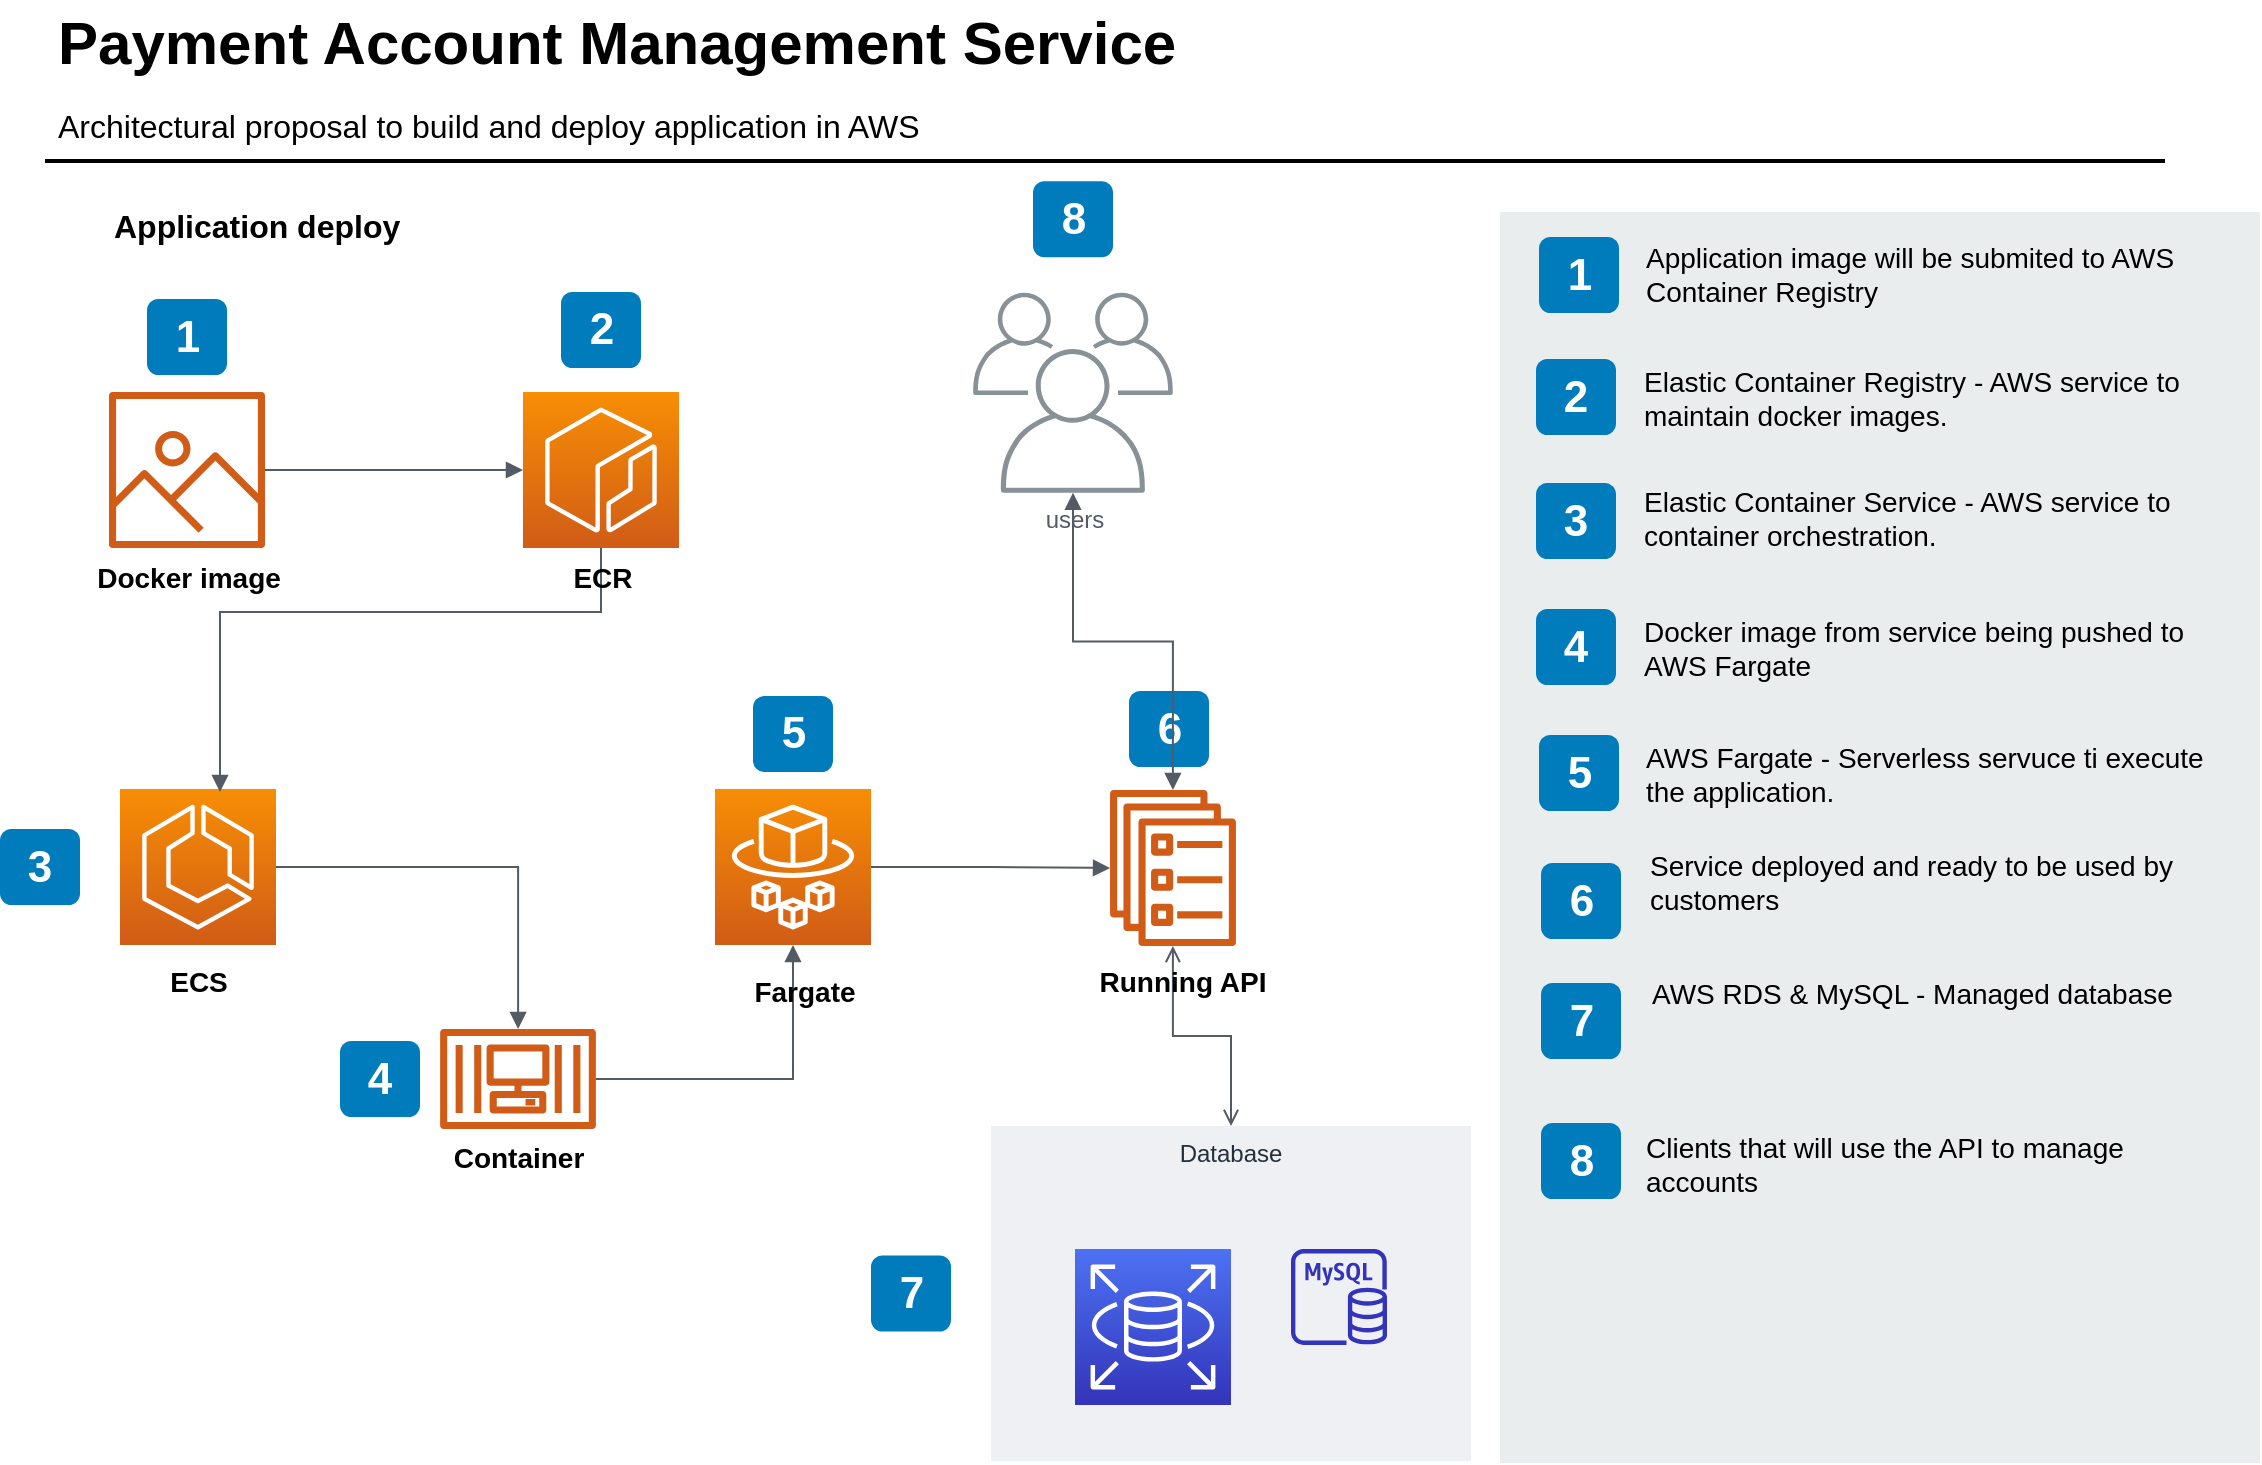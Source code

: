<mxfile version="15.0.6" type="device"><diagram id="Ht1M8jgEwFfnCIfOTk4-" name="Page-1"><mxGraphModel dx="1422" dy="715" grid="1" gridSize="10" guides="1" tooltips="1" connect="1" arrows="1" fold="1" page="1" pageScale="1" pageWidth="1169" pageHeight="827" math="0" shadow="0"><root><mxCell id="0"/><mxCell id="1" parent="0"/><mxCell id="2Yu03zqwHSIGlx7hr6OQ-11" value="Database" style="fillColor=#EFF0F3;strokeColor=none;dashed=0;verticalAlign=top;fontStyle=0;fontColor=#232F3D;" parent="1" vertex="1"><mxGeometry x="525.5" y="627" width="240" height="167.5" as="geometry"/></mxCell><mxCell id="-QjtrjUzRDEMRZ5MF8oH-9" value="1" style="rounded=1;whiteSpace=wrap;html=1;fillColor=#007CBD;strokeColor=none;fontColor=#FFFFFF;fontStyle=1;fontSize=22;" parent="1" vertex="1"><mxGeometry x="103.5" y="213.5" width="40" height="38" as="geometry"/></mxCell><mxCell id="-QjtrjUzRDEMRZ5MF8oH-27" value="2" style="rounded=1;whiteSpace=wrap;html=1;fillColor=#007CBD;strokeColor=none;fontColor=#FFFFFF;fontStyle=1;fontSize=22;" parent="1" vertex="1"><mxGeometry x="310.5" y="210.0" width="40" height="38" as="geometry"/></mxCell><mxCell id="-QjtrjUzRDEMRZ5MF8oH-28" value="3" style="rounded=1;whiteSpace=wrap;html=1;fillColor=#007CBD;strokeColor=none;fontColor=#FFFFFF;fontStyle=1;fontSize=22;" parent="1" vertex="1"><mxGeometry x="30" y="478.5" width="40" height="38" as="geometry"/></mxCell><mxCell id="-QjtrjUzRDEMRZ5MF8oH-29" value="4" style="rounded=1;whiteSpace=wrap;html=1;fillColor=#007CBD;strokeColor=none;fontColor=#FFFFFF;fontStyle=1;fontSize=22;" parent="1" vertex="1"><mxGeometry x="200" y="584.5" width="40" height="38" as="geometry"/></mxCell><mxCell id="-QjtrjUzRDEMRZ5MF8oH-30" value="5" style="rounded=1;whiteSpace=wrap;html=1;fillColor=#007CBD;strokeColor=none;fontColor=#FFFFFF;fontStyle=1;fontSize=22;" parent="1" vertex="1"><mxGeometry x="406.5" y="412" width="40" height="38" as="geometry"/></mxCell><mxCell id="-QjtrjUzRDEMRZ5MF8oH-47" value="Payment Account Management Service&lt;br&gt;" style="text;html=1;resizable=0;points=[];autosize=1;align=left;verticalAlign=top;spacingTop=-4;fontSize=30;fontStyle=1" parent="1" vertex="1"><mxGeometry x="56.5" y="64.5" width="570" height="40" as="geometry"/></mxCell><mxCell id="-QjtrjUzRDEMRZ5MF8oH-48" value="Architectural proposal to build and deploy application in AWS" style="text;html=1;resizable=0;points=[];autosize=1;align=left;verticalAlign=top;spacingTop=-4;fontSize=16" parent="1" vertex="1"><mxGeometry x="56.5" y="114.5" width="450" height="20" as="geometry"/></mxCell><mxCell id="-QjtrjUzRDEMRZ5MF8oH-49" value="Application deploy" style="text;html=1;resizable=0;points=[];autosize=1;align=left;verticalAlign=top;spacingTop=-4;fontSize=16;fontStyle=1" parent="1" vertex="1"><mxGeometry x="84.5" y="164.5" width="160" height="20" as="geometry"/></mxCell><mxCell id="SCVMTBWpLvtzJIhz15lM-1" value="" style="line;strokeWidth=2;html=1;fontSize=14;" parent="1" vertex="1"><mxGeometry x="52.5" y="139.5" width="1060" height="10" as="geometry"/></mxCell><mxCell id="k1J5Uft5zTIaOylSxwT3-1" value="" style="rounded=0;whiteSpace=wrap;html=1;fillColor=#EAEDED;fontSize=22;fontColor=#FFFFFF;strokeColor=none;labelBackgroundColor=none;" parent="1" vertex="1"><mxGeometry x="780" y="170" width="380" height="625.5" as="geometry"/></mxCell><mxCell id="k1J5Uft5zTIaOylSxwT3-2" value="1" style="rounded=1;whiteSpace=wrap;html=1;fillColor=#007CBD;strokeColor=none;fontColor=#FFFFFF;fontStyle=1;fontSize=22;labelBackgroundColor=none;" parent="1" vertex="1"><mxGeometry x="799.5" y="182.5" width="40" height="38" as="geometry"/></mxCell><mxCell id="k1J5Uft5zTIaOylSxwT3-3" value="2" style="rounded=1;whiteSpace=wrap;html=1;fillColor=#007CBD;strokeColor=none;fontColor=#FFFFFF;fontStyle=1;fontSize=22;labelBackgroundColor=none;" parent="1" vertex="1"><mxGeometry x="798" y="243.5" width="40" height="38" as="geometry"/></mxCell><mxCell id="k1J5Uft5zTIaOylSxwT3-4" value="3" style="rounded=1;whiteSpace=wrap;html=1;fillColor=#007CBD;strokeColor=none;fontColor=#FFFFFF;fontStyle=1;fontSize=22;labelBackgroundColor=none;" parent="1" vertex="1"><mxGeometry x="798" y="305.5" width="40" height="38" as="geometry"/></mxCell><mxCell id="k1J5Uft5zTIaOylSxwT3-5" value="4" style="rounded=1;whiteSpace=wrap;html=1;fillColor=#007CBD;strokeColor=none;fontColor=#FFFFFF;fontStyle=1;fontSize=22;labelBackgroundColor=none;" parent="1" vertex="1"><mxGeometry x="798" y="368.5" width="40" height="38" as="geometry"/></mxCell><mxCell id="k1J5Uft5zTIaOylSxwT3-6" value="5" style="rounded=1;whiteSpace=wrap;html=1;fillColor=#007CBD;strokeColor=none;fontColor=#FFFFFF;fontStyle=1;fontSize=22;labelBackgroundColor=none;" parent="1" vertex="1"><mxGeometry x="799.5" y="431.5" width="40" height="38" as="geometry"/></mxCell><mxCell id="k1J5Uft5zTIaOylSxwT3-7" value="6" style="rounded=1;whiteSpace=wrap;html=1;fillColor=#007CBD;strokeColor=none;fontColor=#FFFFFF;fontStyle=1;fontSize=22;labelBackgroundColor=none;" parent="1" vertex="1"><mxGeometry x="800.5" y="495.5" width="40" height="38" as="geometry"/></mxCell><mxCell id="k1J5Uft5zTIaOylSxwT3-8" value="7" style="rounded=1;whiteSpace=wrap;html=1;fillColor=#007CBD;strokeColor=none;fontColor=#FFFFFF;fontStyle=1;fontSize=22;labelBackgroundColor=none;" parent="1" vertex="1"><mxGeometry x="800.5" y="555.5" width="40" height="38" as="geometry"/></mxCell><mxCell id="k1J5Uft5zTIaOylSxwT3-9" value="8" style="rounded=1;whiteSpace=wrap;html=1;fillColor=#007CBD;strokeColor=none;fontColor=#FFFFFF;fontStyle=1;fontSize=22;labelBackgroundColor=none;" parent="1" vertex="1"><mxGeometry x="800.5" y="625.5" width="40" height="38" as="geometry"/></mxCell><mxCell id="k1J5Uft5zTIaOylSxwT3-11" value="&lt;span&gt;Application image will be submited to AWS Container Registry&lt;/span&gt;" style="text;html=1;align=left;verticalAlign=top;spacingTop=-4;fontSize=14;labelBackgroundColor=none;whiteSpace=wrap;" parent="1" vertex="1"><mxGeometry x="851" y="182" width="309" height="33.5" as="geometry"/></mxCell><mxCell id="k1J5Uft5zTIaOylSxwT3-12" value="&lt;span&gt;Elastic Container Registry - AWS service to maintain docker images.&lt;/span&gt;" style="text;html=1;align=left;verticalAlign=top;spacingTop=-4;fontSize=14;labelBackgroundColor=none;whiteSpace=wrap;" parent="1" vertex="1"><mxGeometry x="850" y="244" width="300" height="60.5" as="geometry"/></mxCell><mxCell id="k1J5Uft5zTIaOylSxwT3-13" value="&lt;span&gt;Elastic Container Service - AWS service to container orchestration.&lt;/span&gt;" style="text;html=1;align=left;verticalAlign=top;spacingTop=-4;fontSize=14;labelBackgroundColor=none;whiteSpace=wrap;" parent="1" vertex="1"><mxGeometry x="850" y="304" width="310" height="51.5" as="geometry"/></mxCell><mxCell id="k1J5Uft5zTIaOylSxwT3-14" value="&lt;span&gt;Docker image from service being pushed to AWS Fargate&lt;/span&gt;" style="text;html=1;align=left;verticalAlign=top;spacingTop=-4;fontSize=14;labelBackgroundColor=none;whiteSpace=wrap;" parent="1" vertex="1"><mxGeometry x="850" y="369" width="290" height="46.5" as="geometry"/></mxCell><mxCell id="k1J5Uft5zTIaOylSxwT3-15" value="&lt;span&gt;AWS Fargate - Serverless servuce ti execute the application.&lt;/span&gt;" style="text;html=1;align=left;verticalAlign=top;spacingTop=-4;fontSize=14;labelBackgroundColor=none;whiteSpace=wrap;" parent="1" vertex="1"><mxGeometry x="851" y="432" width="289" height="53.5" as="geometry"/></mxCell><mxCell id="k1J5Uft5zTIaOylSxwT3-16" value="&lt;span&gt;Service deployed and ready to be used by customers&lt;/span&gt;" style="text;html=1;align=left;verticalAlign=top;spacingTop=-4;fontSize=14;labelBackgroundColor=none;whiteSpace=wrap;" parent="1" vertex="1"><mxGeometry x="852.5" y="485.5" width="287.5" height="50" as="geometry"/></mxCell><mxCell id="k1J5Uft5zTIaOylSxwT3-17" value="AWS RDS &amp;amp; MySQL - Managed database" style="text;html=1;align=left;verticalAlign=top;spacingTop=-4;fontSize=14;labelBackgroundColor=none;whiteSpace=wrap;" parent="1" vertex="1"><mxGeometry x="853.5" y="549.5" width="306.5" height="66" as="geometry"/></mxCell><mxCell id="k1J5Uft5zTIaOylSxwT3-18" value="&lt;span&gt;Clients that will use the API to manage accounts&lt;/span&gt;" style="text;html=1;align=left;verticalAlign=top;spacingTop=-4;fontSize=14;labelBackgroundColor=none;whiteSpace=wrap;" parent="1" vertex="1"><mxGeometry x="851" y="627" width="289" height="48.5" as="geometry"/></mxCell><mxCell id="2Yu03zqwHSIGlx7hr6OQ-1" value="" style="points=[[0,0,0],[0.25,0,0],[0.5,0,0],[0.75,0,0],[1,0,0],[0,1,0],[0.25,1,0],[0.5,1,0],[0.75,1,0],[1,1,0],[0,0.25,0],[0,0.5,0],[0,0.75,0],[1,0.25,0],[1,0.5,0],[1,0.75,0]];outlineConnect=0;fontColor=#232F3E;gradientColor=#F78E04;gradientDirection=north;fillColor=#D05C17;strokeColor=#ffffff;dashed=0;verticalLabelPosition=bottom;verticalAlign=top;align=center;html=1;fontSize=12;fontStyle=0;aspect=fixed;shape=mxgraph.aws4.resourceIcon;resIcon=mxgraph.aws4.ecr;" parent="1" vertex="1"><mxGeometry x="291.5" y="260" width="78" height="78" as="geometry"/></mxCell><mxCell id="2Yu03zqwHSIGlx7hr6OQ-2" value="" style="outlineConnect=0;fontColor=#232F3E;gradientColor=none;fillColor=#D05C17;strokeColor=none;dashed=0;verticalLabelPosition=bottom;verticalAlign=top;align=center;html=1;fontSize=12;fontStyle=0;aspect=fixed;pointerEvents=1;shape=mxgraph.aws4.container_registry_image;" parent="1" vertex="1"><mxGeometry x="84.5" y="260" width="78" height="78" as="geometry"/></mxCell><mxCell id="2Yu03zqwHSIGlx7hr6OQ-3" value="" style="points=[[0,0,0],[0.25,0,0],[0.5,0,0],[0.75,0,0],[1,0,0],[0,1,0],[0.25,1,0],[0.5,1,0],[0.75,1,0],[1,1,0],[0,0.25,0],[0,0.5,0],[0,0.75,0],[1,0.25,0],[1,0.5,0],[1,0.75,0]];outlineConnect=0;fontColor=#232F3E;gradientColor=#F78E04;gradientDirection=north;fillColor=#D05C17;strokeColor=#ffffff;dashed=0;verticalLabelPosition=bottom;verticalAlign=top;align=center;html=1;fontSize=12;fontStyle=0;aspect=fixed;shape=mxgraph.aws4.resourceIcon;resIcon=mxgraph.aws4.ecs;" parent="1" vertex="1"><mxGeometry x="90" y="458.5" width="78" height="78" as="geometry"/></mxCell><mxCell id="2Yu03zqwHSIGlx7hr6OQ-4" value="" style="points=[[0,0,0],[0.25,0,0],[0.5,0,0],[0.75,0,0],[1,0,0],[0,1,0],[0.25,1,0],[0.5,1,0],[0.75,1,0],[1,1,0],[0,0.25,0],[0,0.5,0],[0,0.75,0],[1,0.25,0],[1,0.5,0],[1,0.75,0]];outlineConnect=0;fontColor=#232F3E;gradientColor=#F78E04;gradientDirection=north;fillColor=#D05C17;strokeColor=#ffffff;dashed=0;verticalLabelPosition=bottom;verticalAlign=top;align=center;html=1;fontSize=12;fontStyle=0;aspect=fixed;shape=mxgraph.aws4.resourceIcon;resIcon=mxgraph.aws4.fargate;" parent="1" vertex="1"><mxGeometry x="387.5" y="458.5" width="78" height="78" as="geometry"/></mxCell><mxCell id="2Yu03zqwHSIGlx7hr6OQ-5" value="" style="outlineConnect=0;fontColor=#232F3E;gradientColor=none;fillColor=#D05C17;strokeColor=none;dashed=0;verticalLabelPosition=bottom;verticalAlign=top;align=center;html=1;fontSize=12;fontStyle=0;aspect=fixed;pointerEvents=1;shape=mxgraph.aws4.container_3;" parent="1" vertex="1"><mxGeometry x="250" y="578.5" width="78" height="50" as="geometry"/></mxCell><mxCell id="2Yu03zqwHSIGlx7hr6OQ-6" value="" style="outlineConnect=0;fontColor=#232F3E;gradientColor=none;fillColor=#D05C17;strokeColor=none;dashed=0;verticalLabelPosition=bottom;verticalAlign=top;align=center;html=1;fontSize=12;fontStyle=0;aspect=fixed;pointerEvents=1;shape=mxgraph.aws4.ecs_service;" parent="1" vertex="1"><mxGeometry x="584.5" y="459" width="64" height="78" as="geometry"/></mxCell><mxCell id="2Yu03zqwHSIGlx7hr6OQ-7" value="" style="outlineConnect=0;fontColor=#232F3E;gradientColor=none;fillColor=#3334B9;strokeColor=none;dashed=0;verticalLabelPosition=bottom;verticalAlign=top;align=center;html=1;fontSize=12;fontStyle=0;aspect=fixed;pointerEvents=1;shape=mxgraph.aws4.rds_mysql_instance;" parent="1" vertex="1"><mxGeometry x="675.5" y="688.5" width="48" height="48" as="geometry"/></mxCell><mxCell id="2Yu03zqwHSIGlx7hr6OQ-8" value="" style="points=[[0,0,0],[0.25,0,0],[0.5,0,0],[0.75,0,0],[1,0,0],[0,1,0],[0.25,1,0],[0.5,1,0],[0.75,1,0],[1,1,0],[0,0.25,0],[0,0.5,0],[0,0.75,0],[1,0.25,0],[1,0.5,0],[1,0.75,0]];outlineConnect=0;fontColor=#232F3E;gradientColor=#4D72F3;gradientDirection=north;fillColor=#3334B9;strokeColor=#ffffff;dashed=0;verticalLabelPosition=bottom;verticalAlign=top;align=center;html=1;fontSize=12;fontStyle=0;aspect=fixed;shape=mxgraph.aws4.resourceIcon;resIcon=mxgraph.aws4.rds;" parent="1" vertex="1"><mxGeometry x="567.5" y="688.5" width="78" height="78" as="geometry"/></mxCell><mxCell id="2Yu03zqwHSIGlx7hr6OQ-9" value="6" style="rounded=1;whiteSpace=wrap;html=1;fillColor=#007CBD;strokeColor=none;fontColor=#FFFFFF;fontStyle=1;fontSize=22;" parent="1" vertex="1"><mxGeometry x="594.5" y="409.5" width="40" height="38" as="geometry"/></mxCell><mxCell id="2Yu03zqwHSIGlx7hr6OQ-10" value="7" style="rounded=1;whiteSpace=wrap;html=1;fillColor=#007CBD;strokeColor=none;fontColor=#FFFFFF;fontStyle=1;fontSize=22;" parent="1" vertex="1"><mxGeometry x="465.5" y="691.75" width="40" height="38" as="geometry"/></mxCell><mxCell id="2Yu03zqwHSIGlx7hr6OQ-12" value="" style="edgeStyle=orthogonalEdgeStyle;html=1;endArrow=block;elbow=vertical;startArrow=none;endFill=1;strokeColor=#545B64;rounded=0;entryX=0;entryY=0.5;entryDx=0;entryDy=0;entryPerimeter=0;" parent="1" source="2Yu03zqwHSIGlx7hr6OQ-2" target="2Yu03zqwHSIGlx7hr6OQ-1" edge="1"><mxGeometry width="100" relative="1" as="geometry"><mxPoint x="200" y="310" as="sourcePoint"/><mxPoint x="250" y="300" as="targetPoint"/></mxGeometry></mxCell><mxCell id="2Yu03zqwHSIGlx7hr6OQ-13" value="" style="edgeStyle=orthogonalEdgeStyle;html=1;endArrow=block;elbow=vertical;startArrow=none;endFill=1;strokeColor=#545B64;rounded=0;entryX=0.641;entryY=0.019;entryDx=0;entryDy=0;entryPerimeter=0;" parent="1" source="2Yu03zqwHSIGlx7hr6OQ-1" target="2Yu03zqwHSIGlx7hr6OQ-3" edge="1"><mxGeometry width="100" relative="1" as="geometry"><mxPoint x="240" y="400" as="sourcePoint"/><mxPoint x="331" y="410" as="targetPoint"/><Array as="points"><mxPoint x="331" y="370"/><mxPoint x="140" y="370"/></Array></mxGeometry></mxCell><mxCell id="2Yu03zqwHSIGlx7hr6OQ-14" value="" style="edgeStyle=orthogonalEdgeStyle;html=1;endArrow=block;elbow=vertical;startArrow=none;endFill=1;strokeColor=#545B64;rounded=0;" parent="1" source="2Yu03zqwHSIGlx7hr6OQ-3" target="2Yu03zqwHSIGlx7hr6OQ-5" edge="1"><mxGeometry width="100" relative="1" as="geometry"><mxPoint x="230" y="490" as="sourcePoint"/><mxPoint x="330" y="490" as="targetPoint"/></mxGeometry></mxCell><mxCell id="2Yu03zqwHSIGlx7hr6OQ-16" value="" style="edgeStyle=orthogonalEdgeStyle;html=1;endArrow=block;elbow=vertical;startArrow=none;endFill=1;strokeColor=#545B64;rounded=0;entryX=0.5;entryY=1;entryDx=0;entryDy=0;entryPerimeter=0;" parent="1" source="2Yu03zqwHSIGlx7hr6OQ-5" target="2Yu03zqwHSIGlx7hr6OQ-4" edge="1"><mxGeometry width="100" relative="1" as="geometry"><mxPoint x="370" y="600" as="sourcePoint"/><mxPoint x="470" y="600" as="targetPoint"/></mxGeometry></mxCell><mxCell id="2Yu03zqwHSIGlx7hr6OQ-17" value="" style="edgeStyle=orthogonalEdgeStyle;html=1;endArrow=block;elbow=vertical;startArrow=none;endFill=1;strokeColor=#545B64;rounded=0;exitX=1;exitY=0.5;exitDx=0;exitDy=0;exitPerimeter=0;" parent="1" source="2Yu03zqwHSIGlx7hr6OQ-4" target="2Yu03zqwHSIGlx7hr6OQ-6" edge="1"><mxGeometry width="100" relative="1" as="geometry"><mxPoint x="600" y="340" as="sourcePoint"/><mxPoint x="700" y="340" as="targetPoint"/></mxGeometry></mxCell><mxCell id="2Yu03zqwHSIGlx7hr6OQ-18" value="" style="edgeStyle=orthogonalEdgeStyle;html=1;endArrow=open;elbow=vertical;startArrow=open;startFill=0;endFill=0;strokeColor=#545B64;rounded=0;" parent="1" source="2Yu03zqwHSIGlx7hr6OQ-6" target="2Yu03zqwHSIGlx7hr6OQ-11" edge="1"><mxGeometry width="100" relative="1" as="geometry"><mxPoint x="700" y="540" as="sourcePoint"/><mxPoint x="800" y="540" as="targetPoint"/></mxGeometry></mxCell><mxCell id="2Yu03zqwHSIGlx7hr6OQ-20" value="users" style="outlineConnect=0;gradientColor=none;fontColor=#545B64;strokeColor=none;fillColor=#879196;dashed=0;verticalLabelPosition=bottom;verticalAlign=top;align=center;html=1;fontSize=12;fontStyle=0;aspect=fixed;shape=mxgraph.aws4.illustration_users;pointerEvents=1" parent="1" vertex="1"><mxGeometry x="516.5" y="210.38" width="100" height="100" as="geometry"/></mxCell><mxCell id="2Yu03zqwHSIGlx7hr6OQ-21" value="8" style="rounded=1;whiteSpace=wrap;html=1;fillColor=#007CBD;strokeColor=none;fontColor=#FFFFFF;fontStyle=1;fontSize=22;" parent="1" vertex="1"><mxGeometry x="546.5" y="154.63" width="40" height="38" as="geometry"/></mxCell><mxCell id="2Yu03zqwHSIGlx7hr6OQ-22" value="" style="edgeStyle=orthogonalEdgeStyle;html=1;endArrow=block;elbow=vertical;startArrow=block;startFill=1;endFill=1;strokeColor=#545B64;rounded=0;" parent="1" source="2Yu03zqwHSIGlx7hr6OQ-6" target="2Yu03zqwHSIGlx7hr6OQ-20" edge="1"><mxGeometry width="100" relative="1" as="geometry"><mxPoint x="700" y="420" as="sourcePoint"/><mxPoint x="800" y="420" as="targetPoint"/></mxGeometry></mxCell><mxCell id="2Yu03zqwHSIGlx7hr6OQ-24" value="&lt;font style=&quot;font-size: 14px&quot;&gt;Docker image&lt;br&gt;&lt;/font&gt;" style="text;strokeColor=none;fillColor=none;html=1;fontSize=24;fontStyle=1;verticalAlign=middle;align=center;" parent="1" vertex="1"><mxGeometry x="73.5" y="330" width="100" height="40" as="geometry"/></mxCell><mxCell id="2Yu03zqwHSIGlx7hr6OQ-25" value="&lt;font style=&quot;font-size: 14px&quot;&gt;ECR&lt;/font&gt;" style="text;strokeColor=none;fillColor=none;html=1;fontSize=24;fontStyle=1;verticalAlign=middle;align=center;" parent="1" vertex="1"><mxGeometry x="280.5" y="330" width="100" height="40" as="geometry"/></mxCell><mxCell id="2Yu03zqwHSIGlx7hr6OQ-26" value="&lt;font style=&quot;font-size: 14px&quot;&gt;ECS&lt;/font&gt;" style="text;strokeColor=none;fillColor=none;html=1;fontSize=24;fontStyle=1;verticalAlign=middle;align=center;" parent="1" vertex="1"><mxGeometry x="79" y="531.5" width="100" height="40" as="geometry"/></mxCell><mxCell id="2Yu03zqwHSIGlx7hr6OQ-27" value="&lt;font style=&quot;font-size: 14px&quot;&gt;Container&lt;/font&gt;" style="text;strokeColor=none;fillColor=none;html=1;fontSize=24;fontStyle=1;verticalAlign=middle;align=center;" parent="1" vertex="1"><mxGeometry x="239" y="620" width="100" height="40" as="geometry"/></mxCell><mxCell id="2Yu03zqwHSIGlx7hr6OQ-28" value="&lt;font style=&quot;font-size: 14px&quot;&gt;Fargate&lt;/font&gt;" style="text;strokeColor=none;fillColor=none;html=1;fontSize=24;fontStyle=1;verticalAlign=middle;align=center;" parent="1" vertex="1"><mxGeometry x="381.5" y="537" width="100" height="40" as="geometry"/></mxCell><mxCell id="2Yu03zqwHSIGlx7hr6OQ-29" value="&lt;font style=&quot;font-size: 14px&quot;&gt;Running API&lt;br&gt;&lt;/font&gt;" style="text;strokeColor=none;fillColor=none;html=1;fontSize=24;fontStyle=1;verticalAlign=middle;align=center;" parent="1" vertex="1"><mxGeometry x="570.5" y="531.5" width="100" height="40" as="geometry"/></mxCell></root></mxGraphModel></diagram></mxfile>